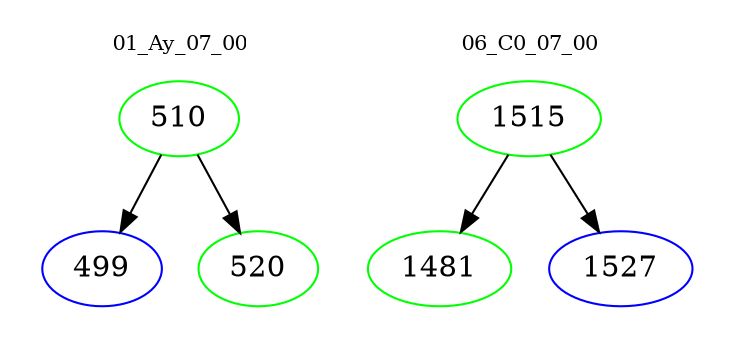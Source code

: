 digraph{
subgraph cluster_0 {
color = white
label = "01_Ay_07_00";
fontsize=10;
T0_510 [label="510", color="green"]
T0_510 -> T0_499 [color="black"]
T0_499 [label="499", color="blue"]
T0_510 -> T0_520 [color="black"]
T0_520 [label="520", color="green"]
}
subgraph cluster_1 {
color = white
label = "06_C0_07_00";
fontsize=10;
T1_1515 [label="1515", color="green"]
T1_1515 -> T1_1481 [color="black"]
T1_1481 [label="1481", color="green"]
T1_1515 -> T1_1527 [color="black"]
T1_1527 [label="1527", color="blue"]
}
}
